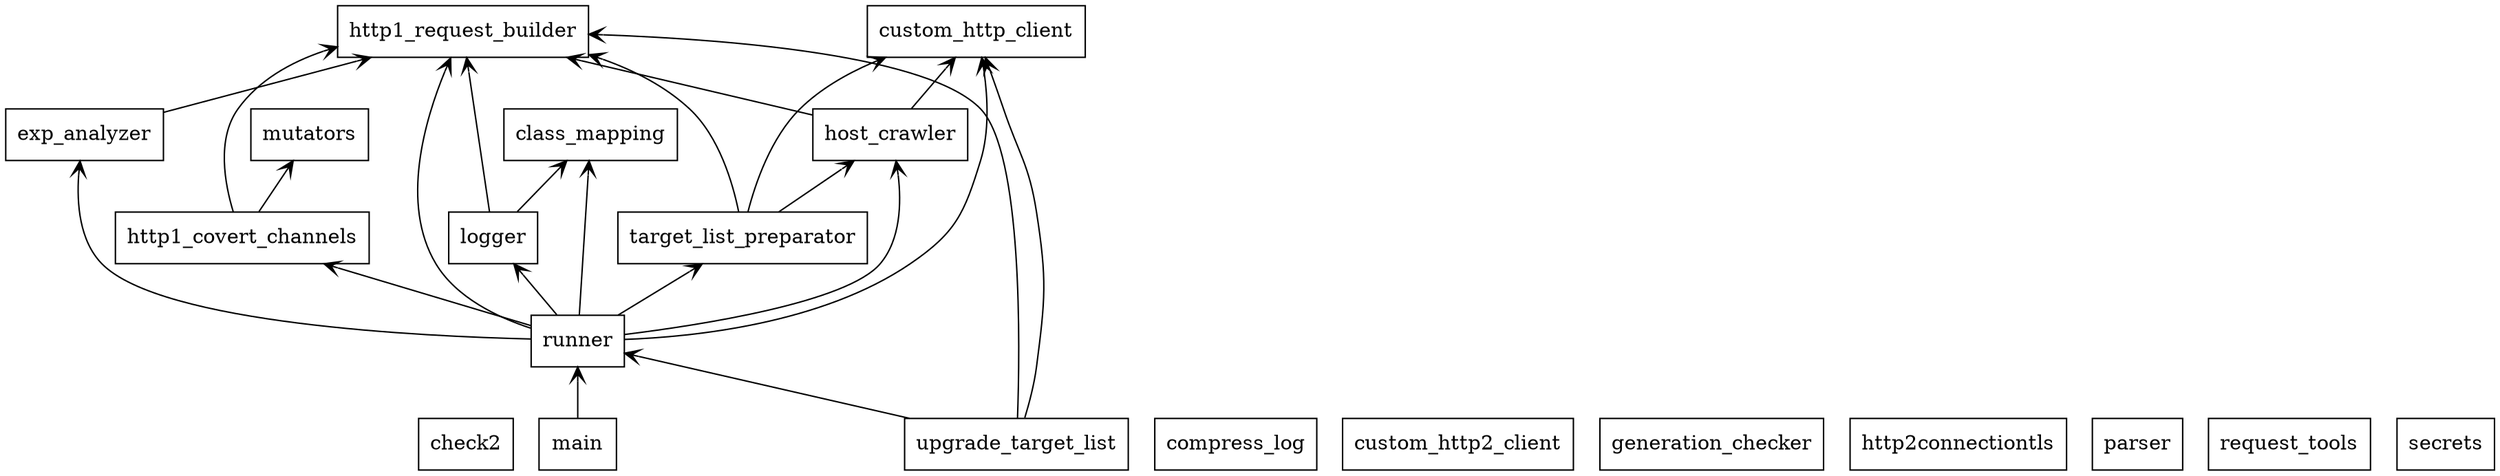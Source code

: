 digraph "packages_CovChanFuzzer" {
charset="utf-8"
rankdir=BT
"0" [label="check2", shape="box"];
"1" [label="class_mapping", shape="box"];
"2" [label="compress_log", shape="box"];
"3" [label="custom_http2_client", shape="box"];
"4" [label="custom_http_client", shape="box"];
"5" [label="exp_analyzer", shape="box"];
"6" [label="generation_checker", shape="box"];
"7" [label="host_crawler", shape="box"];
"8" [label="http1_covert_channels", shape="box"];
"9" [label="http1_request_builder", shape="box"];
"10" [label="http2connectiontls", shape="box"];
"11" [label="logger", shape="box"];
"12" [label="main", shape="box"];
"13" [label="mutators", shape="box"];
"14" [label="parser", shape="box"];
"15" [label="request_tools", shape="box"];
"16" [label="runner", shape="box"];
"17" [label="secrets", shape="box"];
"18" [label="target_list_preparator", shape="box"];
"19" [label="upgrade_target_list", shape="box"];
"5" -> "9" [arrowhead="open", arrowtail="none"];
"7" -> "4" [arrowhead="open", arrowtail="none"];
"7" -> "9" [arrowhead="open", arrowtail="none"];
"8" -> "9" [arrowhead="open", arrowtail="none"];
"8" -> "13" [arrowhead="open", arrowtail="none"];
"11" -> "1" [arrowhead="open", arrowtail="none"];
"11" -> "9" [arrowhead="open", arrowtail="none"];
"12" -> "16" [arrowhead="open", arrowtail="none"];
"16" -> "1" [arrowhead="open", arrowtail="none"];
"16" -> "4" [arrowhead="open", arrowtail="none"];
"16" -> "5" [arrowhead="open", arrowtail="none"];
"16" -> "7" [arrowhead="open", arrowtail="none"];
"16" -> "8" [arrowhead="open", arrowtail="none"];
"16" -> "9" [arrowhead="open", arrowtail="none"];
"16" -> "11" [arrowhead="open", arrowtail="none"];
"16" -> "18" [arrowhead="open", arrowtail="none"];
"18" -> "4" [arrowhead="open", arrowtail="none"];
"18" -> "7" [arrowhead="open", arrowtail="none"];
"18" -> "9" [arrowhead="open", arrowtail="none"];
"19" -> "4" [arrowhead="open", arrowtail="none"];
"19" -> "9" [arrowhead="open", arrowtail="none"];
"19" -> "16" [arrowhead="open", arrowtail="none"];
}
